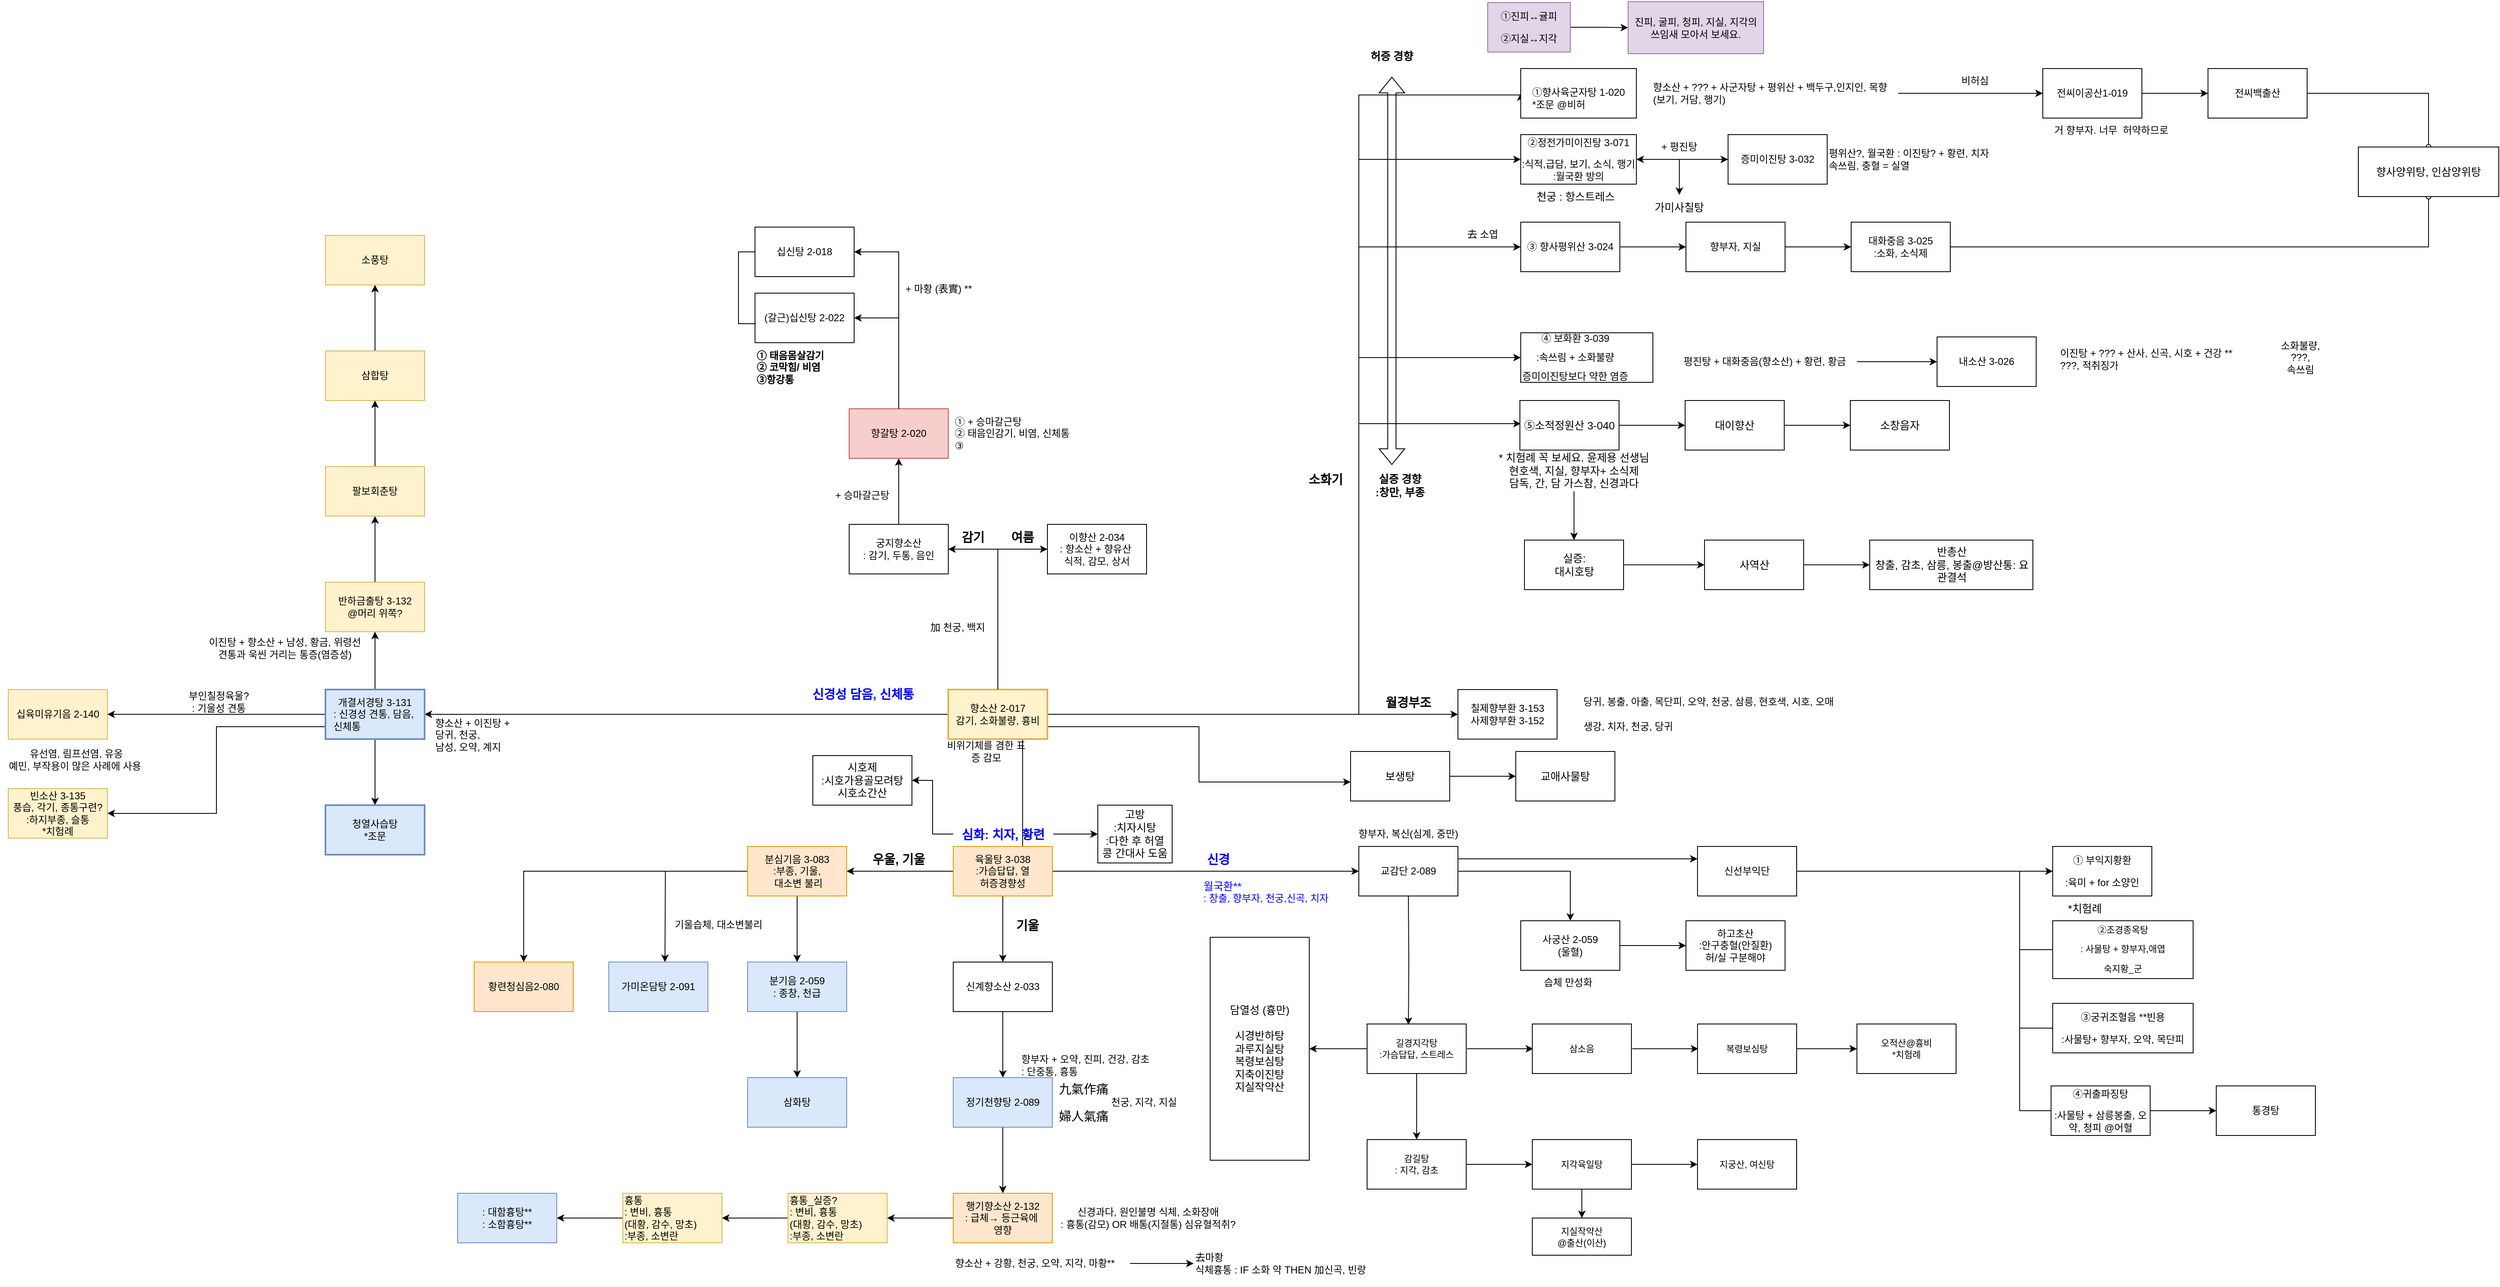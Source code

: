 <mxfile version="21.6.5" type="device">
  <diagram name="페이지-1" id="_5OflvoEEPCfNNY2wzV2">
    <mxGraphModel dx="3088" dy="1951" grid="1" gridSize="10" guides="1" tooltips="1" connect="1" arrows="1" fold="1" page="1" pageScale="1" pageWidth="827" pageHeight="1169" math="0" shadow="0">
      <root>
        <mxCell id="0" />
        <mxCell id="1" parent="0" />
        <mxCell id="0qQAYpP3KVAneEx59sd1-5" style="edgeStyle=orthogonalEdgeStyle;rounded=0;orthogonalLoop=1;jettySize=auto;html=1;entryX=1;entryY=0.5;entryDx=0;entryDy=0;" parent="1" source="0qQAYpP3KVAneEx59sd1-1" target="0qQAYpP3KVAneEx59sd1-2" edge="1">
          <mxGeometry relative="1" as="geometry" />
        </mxCell>
        <mxCell id="0qQAYpP3KVAneEx59sd1-28" style="edgeStyle=orthogonalEdgeStyle;rounded=0;orthogonalLoop=1;jettySize=auto;html=1;entryX=0;entryY=0.5;entryDx=0;entryDy=0;" parent="1" source="0qQAYpP3KVAneEx59sd1-1" target="4ovjFaTYSwnEynzdkDj6-17" edge="1">
          <mxGeometry relative="1" as="geometry">
            <Array as="points">
              <mxPoint x="640" y="510" />
              <mxPoint x="640" y="-240" />
              <mxPoint x="836" y="-240" />
            </Array>
            <mxPoint x="680" y="-50" as="targetPoint" />
          </mxGeometry>
        </mxCell>
        <mxCell id="0qQAYpP3KVAneEx59sd1-60" style="edgeStyle=orthogonalEdgeStyle;rounded=0;orthogonalLoop=1;jettySize=auto;html=1;exitX=0.75;exitY=1;exitDx=0;exitDy=0;entryX=0;entryY=0.5;entryDx=0;entryDy=0;" parent="1" source="0qQAYpP3KVAneEx59sd1-1" target="0qQAYpP3KVAneEx59sd1-59" edge="1">
          <mxGeometry relative="1" as="geometry" />
        </mxCell>
        <mxCell id="0qQAYpP3KVAneEx59sd1-108" value="" style="edgeStyle=orthogonalEdgeStyle;rounded=0;orthogonalLoop=1;jettySize=auto;html=1;" parent="1" source="0qQAYpP3KVAneEx59sd1-1" target="0qQAYpP3KVAneEx59sd1-107" edge="1">
          <mxGeometry relative="1" as="geometry" />
        </mxCell>
        <mxCell id="4ovjFaTYSwnEynzdkDj6-115" style="edgeStyle=orthogonalEdgeStyle;rounded=0;orthogonalLoop=1;jettySize=auto;html=1;exitX=1;exitY=0.75;exitDx=0;exitDy=0;entryX=0;entryY=0.617;entryDx=0;entryDy=0;entryPerimeter=0;fontSize=13;endArrow=classic;endFill=1;" parent="1" source="0qQAYpP3KVAneEx59sd1-1" target="4ovjFaTYSwnEynzdkDj6-114" edge="1">
          <mxGeometry relative="1" as="geometry" />
        </mxCell>
        <mxCell id="0qQAYpP3KVAneEx59sd1-1" value="&lt;div&gt;향소산 2-017&lt;/div&gt;&lt;div&gt;감기, 소화불량, 흉비&lt;br&gt;&lt;/div&gt;" style="rounded=0;whiteSpace=wrap;html=1;strokeWidth=2;fillColor=#fff2cc;strokeColor=#d6b656;" parent="1" vertex="1">
          <mxGeometry x="143" y="480" width="120" height="60" as="geometry" />
        </mxCell>
        <mxCell id="0qQAYpP3KVAneEx59sd1-11" value="" style="edgeStyle=orthogonalEdgeStyle;rounded=0;orthogonalLoop=1;jettySize=auto;html=1;" parent="1" source="0qQAYpP3KVAneEx59sd1-2" target="0qQAYpP3KVAneEx59sd1-10" edge="1">
          <mxGeometry relative="1" as="geometry" />
        </mxCell>
        <mxCell id="0qQAYpP3KVAneEx59sd1-2" value="&lt;div&gt;궁지향소산&lt;/div&gt;&lt;div&gt;: 감기, 두통, 음인&lt;br&gt;&lt;/div&gt;" style="rounded=0;whiteSpace=wrap;html=1;" parent="1" vertex="1">
          <mxGeometry x="23" y="280" width="120" height="60" as="geometry" />
        </mxCell>
        <mxCell id="0qQAYpP3KVAneEx59sd1-3" value="&lt;div&gt;이향산 2-034&lt;/div&gt;&lt;div&gt;: 향소산 + 향유산&amp;nbsp; &lt;br&gt;&lt;/div&gt;&lt;div&gt;식적, 감모, 상서&lt;/div&gt;" style="rounded=0;whiteSpace=wrap;html=1;" parent="1" vertex="1">
          <mxGeometry x="263" y="280" width="120" height="60" as="geometry" />
        </mxCell>
        <mxCell id="0qQAYpP3KVAneEx59sd1-7" value="" style="endArrow=classic;html=1;rounded=0;entryX=0;entryY=0.5;entryDx=0;entryDy=0;exitX=0.5;exitY=0;exitDx=0;exitDy=0;" parent="1" source="0qQAYpP3KVAneEx59sd1-1" edge="1">
          <mxGeometry width="50" height="50" relative="1" as="geometry">
            <mxPoint x="209" y="480" as="sourcePoint" />
            <mxPoint x="263" y="310" as="targetPoint" />
            <Array as="points">
              <mxPoint x="203" y="310" />
            </Array>
          </mxGeometry>
        </mxCell>
        <mxCell id="0qQAYpP3KVAneEx59sd1-9" value="加 천궁, 백지" style="text;html=1;align=center;verticalAlign=middle;resizable=0;points=[];autosize=1;strokeColor=none;fillColor=none;" parent="1" vertex="1">
          <mxGeometry x="109" y="390" width="90" height="30" as="geometry" />
        </mxCell>
        <mxCell id="0qQAYpP3KVAneEx59sd1-16" value="" style="edgeStyle=orthogonalEdgeStyle;rounded=0;orthogonalLoop=1;jettySize=auto;html=1;" parent="1" source="0qQAYpP3KVAneEx59sd1-10" target="0qQAYpP3KVAneEx59sd1-15" edge="1">
          <mxGeometry relative="1" as="geometry">
            <Array as="points">
              <mxPoint x="83" y="-50" />
            </Array>
          </mxGeometry>
        </mxCell>
        <mxCell id="0qQAYpP3KVAneEx59sd1-10" value="&lt;div&gt;향갈탕 2-020&lt;br&gt;&lt;/div&gt;" style="rounded=0;whiteSpace=wrap;html=1;fillColor=#f8cecc;strokeColor=#b85450;" parent="1" vertex="1">
          <mxGeometry x="23" y="140" width="120" height="60" as="geometry" />
        </mxCell>
        <mxCell id="0qQAYpP3KVAneEx59sd1-12" value="+ 승마갈근탕" style="text;html=1;strokeColor=none;fillColor=none;align=center;verticalAlign=middle;whiteSpace=wrap;rounded=0;" parent="1" vertex="1">
          <mxGeometry x="-1" y="230" width="80" height="30" as="geometry" />
        </mxCell>
        <mxCell id="0qQAYpP3KVAneEx59sd1-15" value="십신탕 2-018" style="rounded=0;whiteSpace=wrap;html=1;" parent="1" vertex="1">
          <mxGeometry x="-91" y="-80" width="120" height="60" as="geometry" />
        </mxCell>
        <mxCell id="0qQAYpP3KVAneEx59sd1-17" value="(갈근)십신탕 2-022" style="rounded=0;whiteSpace=wrap;html=1;" parent="1" vertex="1">
          <mxGeometry x="-91" width="120" height="60" as="geometry" />
        </mxCell>
        <mxCell id="0qQAYpP3KVAneEx59sd1-19" value="" style="endArrow=classic;html=1;rounded=0;entryX=1;entryY=0.5;entryDx=0;entryDy=0;exitX=0.5;exitY=0;exitDx=0;exitDy=0;" parent="1" source="0qQAYpP3KVAneEx59sd1-10" target="0qQAYpP3KVAneEx59sd1-17" edge="1">
          <mxGeometry width="50" height="50" relative="1" as="geometry">
            <mxPoint x="79" y="30" as="sourcePoint" />
            <mxPoint x="129" y="60" as="targetPoint" />
            <Array as="points">
              <mxPoint x="83" y="30" />
            </Array>
          </mxGeometry>
        </mxCell>
        <mxCell id="0qQAYpP3KVAneEx59sd1-20" value="+ 마황 (表實) **" style="text;html=1;strokeColor=none;fillColor=none;align=center;verticalAlign=middle;whiteSpace=wrap;rounded=0;" parent="1" vertex="1">
          <mxGeometry x="79" y="-20" width="105" height="30" as="geometry" />
        </mxCell>
        <mxCell id="0qQAYpP3KVAneEx59sd1-21" value="&lt;div&gt;① 태음몸살감기&lt;/div&gt;&lt;div&gt;② 코막힘/ 비염&lt;/div&gt;&lt;div&gt;③항강통&lt;br&gt;&lt;/div&gt;" style="text;html=1;strokeColor=none;fillColor=none;align=left;verticalAlign=middle;whiteSpace=wrap;rounded=0;fontStyle=1" parent="1" vertex="1">
          <mxGeometry x="-91" y="50" width="180" height="80" as="geometry" />
        </mxCell>
        <mxCell id="0qQAYpP3KVAneEx59sd1-22" value="" style="endArrow=none;html=1;rounded=0;entryX=0;entryY=0.5;entryDx=0;entryDy=0;exitX=0.008;exitY=0.617;exitDx=0;exitDy=0;exitPerimeter=0;" parent="1" source="0qQAYpP3KVAneEx59sd1-17" target="0qQAYpP3KVAneEx59sd1-15" edge="1">
          <mxGeometry width="50" height="50" relative="1" as="geometry">
            <mxPoint x="-121" y="90" as="sourcePoint" />
            <mxPoint x="-71" y="40" as="targetPoint" />
            <Array as="points">
              <mxPoint x="-111" y="37" />
              <mxPoint x="-111" y="-10" />
              <mxPoint x="-111" y="-50" />
            </Array>
          </mxGeometry>
        </mxCell>
        <mxCell id="0qQAYpP3KVAneEx59sd1-24" value="&lt;div&gt;① + 승마갈근탕&lt;br&gt;&lt;/div&gt;&lt;div&gt;② 태음인감기, 비염, 신체통&lt;br&gt;&lt;/div&gt;&lt;div&gt;③&lt;br&gt;&lt;/div&gt;" style="text;html=1;strokeColor=none;fillColor=none;align=left;verticalAlign=middle;whiteSpace=wrap;rounded=0;" parent="1" vertex="1">
          <mxGeometry x="149" y="155" width="171" height="30" as="geometry" />
        </mxCell>
        <mxCell id="0qQAYpP3KVAneEx59sd1-32" value="" style="edgeStyle=orthogonalEdgeStyle;rounded=0;orthogonalLoop=1;jettySize=auto;html=1;startArrow=classic;startFill=1;" parent="1" source="0qQAYpP3KVAneEx59sd1-26" target="0qQAYpP3KVAneEx59sd1-31" edge="1">
          <mxGeometry relative="1" as="geometry" />
        </mxCell>
        <mxCell id="0qQAYpP3KVAneEx59sd1-26" value="&lt;p&gt;②정전가미이진탕 3-071&lt;/p&gt;&lt;p&gt;:식적,급담, 보기, 소식, 행기 :월국환 방의&lt;br&gt;&lt;/p&gt;" style="rounded=0;whiteSpace=wrap;html=1;" parent="1" vertex="1">
          <mxGeometry x="836" y="-192" width="140" height="60" as="geometry" />
        </mxCell>
        <mxCell id="4ovjFaTYSwnEynzdkDj6-31" value="" style="edgeStyle=orthogonalEdgeStyle;rounded=0;orthogonalLoop=1;jettySize=auto;html=1;fontSize=13;" parent="1" source="0qQAYpP3KVAneEx59sd1-27" target="4ovjFaTYSwnEynzdkDj6-30" edge="1">
          <mxGeometry relative="1" as="geometry" />
        </mxCell>
        <mxCell id="0qQAYpP3KVAneEx59sd1-27" value="③&lt;span&gt;&amp;nbsp;향사평위산 3-024&lt;/span&gt;" style="rounded=0;whiteSpace=wrap;html=1;" parent="1" vertex="1">
          <mxGeometry x="836" y="-86" width="120" height="60" as="geometry" />
        </mxCell>
        <mxCell id="0qQAYpP3KVAneEx59sd1-29" value="&lt;p style=&quot;font-size: 12px; line-height: 90%;&quot; align=&quot;center&quot;&gt;&lt;font style=&quot;font-size: 12px;&quot;&gt;④ 보화환 3-039&lt;/font&gt;&lt;/p&gt;&lt;p style=&quot;line-height: 90%; font-size: 12px;&quot; align=&quot;center&quot;&gt;&lt;font style=&quot;font-size: 12px;&quot;&gt;:속쓰림 + 소화불량&lt;/font&gt;&lt;/p&gt;&lt;p style=&quot;font-size: 12px; line-height: 90%;&quot; align=&quot;center&quot;&gt;&lt;font style=&quot;font-size: 12px;&quot;&gt;증미이진탕보다 약한 염증&lt;font style=&quot;font-size: 12px;&quot;&gt;&lt;font style=&quot;font-size: 12px;&quot;&gt;&lt;br&gt;&lt;/font&gt;&lt;/font&gt;&lt;/font&gt;&lt;/p&gt;" style="rounded=0;whiteSpace=wrap;html=1;align=left;fontSize=11;verticalAlign=middle;" parent="1" vertex="1">
          <mxGeometry x="836" y="48" width="160" height="60" as="geometry" />
        </mxCell>
        <mxCell id="4ovjFaTYSwnEynzdkDj6-21" value="" style="edgeStyle=orthogonalEdgeStyle;rounded=0;orthogonalLoop=1;jettySize=auto;html=1;" parent="1" source="0qQAYpP3KVAneEx59sd1-30" target="4ovjFaTYSwnEynzdkDj6-20" edge="1">
          <mxGeometry relative="1" as="geometry" />
        </mxCell>
        <mxCell id="0qQAYpP3KVAneEx59sd1-30" value="&lt;div&gt;향소산 + ??? + 사군자탕 + 평위산 + 백두구,인지인, 목향&lt;/div&gt;&lt;div align=&quot;left&quot;&gt;(보기, 거담, 행기)&lt;br&gt;&lt;/div&gt;" style="text;html=1;strokeColor=none;fillColor=none;align=center;verticalAlign=middle;whiteSpace=wrap;rounded=0;" parent="1" vertex="1">
          <mxGeometry x="983" y="-257" width="310" height="30" as="geometry" />
        </mxCell>
        <mxCell id="0qQAYpP3KVAneEx59sd1-31" value="증미이진탕 3-032" style="rounded=0;whiteSpace=wrap;html=1;" parent="1" vertex="1">
          <mxGeometry x="1087" y="-192" width="120" height="60" as="geometry" />
        </mxCell>
        <mxCell id="4ovjFaTYSwnEynzdkDj6-42" value="" style="edgeStyle=orthogonalEdgeStyle;rounded=0;orthogonalLoop=1;jettySize=auto;html=1;fontSize=13;endArrow=classic;endFill=1;" parent="1" source="0qQAYpP3KVAneEx59sd1-33" target="4ovjFaTYSwnEynzdkDj6-39" edge="1">
          <mxGeometry relative="1" as="geometry" />
        </mxCell>
        <mxCell id="0qQAYpP3KVAneEx59sd1-33" value="+ 평진탕" style="text;html=1;strokeColor=none;fillColor=none;align=center;verticalAlign=middle;whiteSpace=wrap;rounded=0;" parent="1" vertex="1">
          <mxGeometry x="998" y="-192" width="60" height="30" as="geometry" />
        </mxCell>
        <mxCell id="0qQAYpP3KVAneEx59sd1-34" value="&lt;div&gt;평위산?, 월국환 : 이진탕? + 황련, 치자&lt;br&gt;&lt;/div&gt;&lt;div&gt;속쓰림, 충혈 = 실열&lt;br&gt;&lt;/div&gt;" style="text;html=1;strokeColor=none;fillColor=none;align=left;verticalAlign=middle;whiteSpace=wrap;rounded=0;" parent="1" vertex="1">
          <mxGeometry x="1207" y="-177" width="210" height="30" as="geometry" />
        </mxCell>
        <mxCell id="4ovjFaTYSwnEynzdkDj6-46" value="" style="edgeStyle=orthogonalEdgeStyle;rounded=0;orthogonalLoop=1;jettySize=auto;html=1;fontSize=13;endArrow=classic;endFill=1;" parent="1" source="0qQAYpP3KVAneEx59sd1-36" target="4ovjFaTYSwnEynzdkDj6-44" edge="1">
          <mxGeometry relative="1" as="geometry" />
        </mxCell>
        <mxCell id="0qQAYpP3KVAneEx59sd1-36" value="평진탕 + 대화중음(향소산) + 황련, 황금 " style="text;html=1;strokeColor=none;fillColor=none;align=center;verticalAlign=middle;whiteSpace=wrap;rounded=0;" parent="1" vertex="1">
          <mxGeometry x="1020" y="68" width="223" height="30" as="geometry" />
        </mxCell>
        <mxCell id="0qQAYpP3KVAneEx59sd1-39" value="&lt;div&gt;소화불량,&lt;/div&gt;&lt;div&gt;???,&lt;/div&gt;&lt;div&gt;속쓰림&lt;br&gt;&lt;/div&gt;" style="text;html=1;strokeColor=none;fillColor=none;align=center;verticalAlign=middle;whiteSpace=wrap;rounded=0;" parent="1" vertex="1">
          <mxGeometry x="1730" y="25" width="100" height="105" as="geometry" />
        </mxCell>
        <mxCell id="0qQAYpP3KVAneEx59sd1-40" value="去 소엽" style="text;html=1;strokeColor=none;fillColor=none;align=center;verticalAlign=middle;whiteSpace=wrap;rounded=0;" parent="1" vertex="1">
          <mxGeometry x="760" y="-86" width="60" height="30" as="geometry" />
        </mxCell>
        <mxCell id="4ovjFaTYSwnEynzdkDj6-29" value="" style="edgeStyle=orthogonalEdgeStyle;rounded=0;orthogonalLoop=1;jettySize=auto;html=1;fontSize=13;" parent="1" source="0qQAYpP3KVAneEx59sd1-42" target="4ovjFaTYSwnEynzdkDj6-28" edge="1">
          <mxGeometry relative="1" as="geometry" />
        </mxCell>
        <mxCell id="0qQAYpP3KVAneEx59sd1-42" value="&lt;p&gt;①진피↔귤피&lt;/p&gt;&lt;p&gt;②지실↔지각&lt;/p&gt;" style="rounded=0;whiteSpace=wrap;html=1;align=center;fillColor=#e1d5e7;strokeColor=#9673a6;" parent="1" vertex="1">
          <mxGeometry x="796" y="-352" width="100" height="60" as="geometry" />
        </mxCell>
        <mxCell id="0qQAYpP3KVAneEx59sd1-43" value="&lt;font style=&quot;font-size: 15px;&quot;&gt;&lt;b&gt;소화기&lt;/b&gt;&lt;/font&gt;" style="text;html=1;strokeColor=none;fillColor=none;align=center;verticalAlign=middle;whiteSpace=wrap;rounded=0;" parent="1" vertex="1">
          <mxGeometry x="570" y="210" width="60" height="30" as="geometry" />
        </mxCell>
        <mxCell id="0qQAYpP3KVAneEx59sd1-48" value="&lt;div&gt;칠제향부환 3-153&lt;/div&gt;&lt;div&gt;사제향부환 3-152&lt;br&gt;&lt;/div&gt;" style="rounded=0;whiteSpace=wrap;html=1;" parent="1" vertex="1">
          <mxGeometry x="760" y="480" width="120" height="60" as="geometry" />
        </mxCell>
        <mxCell id="0qQAYpP3KVAneEx59sd1-50" value="" style="endArrow=classic;html=1;rounded=0;entryX=0;entryY=0.5;entryDx=0;entryDy=0;" parent="1" target="0qQAYpP3KVAneEx59sd1-48" edge="1">
          <mxGeometry width="50" height="50" relative="1" as="geometry">
            <mxPoint x="640" y="510" as="sourcePoint" />
            <mxPoint x="690" y="460" as="targetPoint" />
          </mxGeometry>
        </mxCell>
        <mxCell id="0qQAYpP3KVAneEx59sd1-51" value="&lt;font style=&quot;font-size: 15px;&quot;&gt;&lt;b&gt;월경부조&lt;/b&gt;&lt;/font&gt;" style="text;html=1;strokeColor=none;fillColor=none;align=center;verticalAlign=middle;whiteSpace=wrap;rounded=0;" parent="1" vertex="1">
          <mxGeometry x="660" y="480" width="80" height="30" as="geometry" />
        </mxCell>
        <mxCell id="0qQAYpP3KVAneEx59sd1-52" value="" style="endArrow=classic;html=1;rounded=0;entryX=0;entryY=0.5;entryDx=0;entryDy=0;exitX=1;exitY=1;exitDx=0;exitDy=0;" parent="1" target="0qQAYpP3KVAneEx59sd1-26" edge="1">
          <mxGeometry width="50" height="50" relative="1" as="geometry">
            <mxPoint x="640" y="-162" as="sourcePoint" />
            <mxPoint x="846" y="-212" as="targetPoint" />
          </mxGeometry>
        </mxCell>
        <mxCell id="0qQAYpP3KVAneEx59sd1-53" value="" style="endArrow=classic;html=1;rounded=0;entryX=0;entryY=0.5;entryDx=0;entryDy=0;" parent="1" target="0qQAYpP3KVAneEx59sd1-27" edge="1">
          <mxGeometry width="50" height="50" relative="1" as="geometry">
            <mxPoint x="640" y="-56" as="sourcePoint" />
            <mxPoint x="846" y="-152" as="targetPoint" />
          </mxGeometry>
        </mxCell>
        <mxCell id="0qQAYpP3KVAneEx59sd1-54" value="" style="endArrow=classic;html=1;rounded=0;entryX=0;entryY=0.5;entryDx=0;entryDy=0;" parent="1" target="0qQAYpP3KVAneEx59sd1-29" edge="1">
          <mxGeometry width="50" height="50" relative="1" as="geometry">
            <mxPoint x="640" y="78" as="sourcePoint" />
            <mxPoint x="846" y="-72" as="targetPoint" />
            <Array as="points">
              <mxPoint x="816" y="78" />
            </Array>
          </mxGeometry>
        </mxCell>
        <mxCell id="0qQAYpP3KVAneEx59sd1-55" value="" style="endArrow=classic;html=1;rounded=0;entryX=0;entryY=0.5;entryDx=0;entryDy=0;" parent="1" edge="1">
          <mxGeometry width="50" height="50" relative="1" as="geometry">
            <mxPoint x="640" y="158" as="sourcePoint" />
            <mxPoint x="836" y="158" as="targetPoint" />
            <Array as="points" />
          </mxGeometry>
        </mxCell>
        <mxCell id="0qQAYpP3KVAneEx59sd1-56" value="당귀, 봉출, 아출, 목단피, 오약, 천궁, 삼릉, 현호색, 시호, 오매" style="text;html=1;strokeColor=none;fillColor=none;align=left;verticalAlign=middle;whiteSpace=wrap;rounded=0;" parent="1" vertex="1">
          <mxGeometry x="910" y="480" width="330" height="30" as="geometry" />
        </mxCell>
        <mxCell id="0qQAYpP3KVAneEx59sd1-57" value="&lt;font style=&quot;font-size: 15px;&quot;&gt;&lt;b&gt;감기&lt;br&gt;&lt;/b&gt;&lt;/font&gt;" style="text;html=1;strokeColor=none;fillColor=none;align=center;verticalAlign=middle;whiteSpace=wrap;rounded=0;" parent="1" vertex="1">
          <mxGeometry x="143" y="280" width="60" height="30" as="geometry" />
        </mxCell>
        <mxCell id="0qQAYpP3KVAneEx59sd1-58" value="생강, 치자, 천궁, 당귀" style="text;html=1;strokeColor=none;fillColor=none;align=left;verticalAlign=middle;whiteSpace=wrap;rounded=0;" parent="1" vertex="1">
          <mxGeometry x="910" y="510" width="210" height="30" as="geometry" />
        </mxCell>
        <mxCell id="0qQAYpP3KVAneEx59sd1-63" value="" style="edgeStyle=orthogonalEdgeStyle;rounded=0;orthogonalLoop=1;jettySize=auto;html=1;" parent="1" source="0qQAYpP3KVAneEx59sd1-59" target="0qQAYpP3KVAneEx59sd1-62" edge="1">
          <mxGeometry relative="1" as="geometry" />
        </mxCell>
        <mxCell id="4ovjFaTYSwnEynzdkDj6-58" style="edgeStyle=orthogonalEdgeStyle;rounded=0;orthogonalLoop=1;jettySize=auto;html=1;exitX=1;exitY=0.25;exitDx=0;exitDy=0;entryX=0;entryY=0.25;entryDx=0;entryDy=0;fontSize=13;endArrow=classic;endFill=1;" parent="1" source="0qQAYpP3KVAneEx59sd1-59" target="4ovjFaTYSwnEynzdkDj6-56" edge="1">
          <mxGeometry relative="1" as="geometry" />
        </mxCell>
        <mxCell id="4ovjFaTYSwnEynzdkDj6-87" style="edgeStyle=orthogonalEdgeStyle;rounded=0;orthogonalLoop=1;jettySize=auto;html=1;entryX=0.417;entryY=0.017;entryDx=0;entryDy=0;entryPerimeter=0;fontSize=11;endArrow=classic;endFill=1;" parent="1" target="4ovjFaTYSwnEynzdkDj6-81" edge="1">
          <mxGeometry relative="1" as="geometry">
            <mxPoint x="699.96" y="729" as="sourcePoint" />
            <mxPoint x="699.96" y="888.98" as="targetPoint" />
          </mxGeometry>
        </mxCell>
        <mxCell id="0qQAYpP3KVAneEx59sd1-59" value="교감단 2-089" style="rounded=0;whiteSpace=wrap;html=1;" parent="1" vertex="1">
          <mxGeometry x="640" y="670" width="120" height="60" as="geometry" />
        </mxCell>
        <mxCell id="4ovjFaTYSwnEynzdkDj6-79" value="" style="edgeStyle=orthogonalEdgeStyle;rounded=0;orthogonalLoop=1;jettySize=auto;html=1;fontSize=11;endArrow=classic;endFill=1;" parent="1" source="0qQAYpP3KVAneEx59sd1-62" target="4ovjFaTYSwnEynzdkDj6-78" edge="1">
          <mxGeometry relative="1" as="geometry" />
        </mxCell>
        <mxCell id="0qQAYpP3KVAneEx59sd1-62" value="&lt;div&gt;사궁산 2-059&lt;/div&gt;&lt;div&gt;(울혈)&lt;br&gt;&lt;/div&gt;" style="rounded=0;whiteSpace=wrap;html=1;" parent="1" vertex="1">
          <mxGeometry x="836" y="760" width="120" height="60" as="geometry" />
        </mxCell>
        <mxCell id="0qQAYpP3KVAneEx59sd1-64" value="향부자, 복신(심계, 중만)" style="text;html=1;strokeColor=none;fillColor=none;align=center;verticalAlign=middle;whiteSpace=wrap;rounded=0;" parent="1" vertex="1">
          <mxGeometry x="620" y="640" width="160" height="30" as="geometry" />
        </mxCell>
        <mxCell id="0qQAYpP3KVAneEx59sd1-65" value="습체 만성화" style="text;html=1;strokeColor=none;fillColor=none;align=center;verticalAlign=middle;whiteSpace=wrap;rounded=0;" parent="1" vertex="1">
          <mxGeometry x="831" y="820" width="125" height="30" as="geometry" />
        </mxCell>
        <mxCell id="0qQAYpP3KVAneEx59sd1-66" value="비위기체를 겸한 표증 감모" style="text;html=1;strokeColor=none;fillColor=none;align=center;verticalAlign=middle;whiteSpace=wrap;rounded=0;" parent="1" vertex="1">
          <mxGeometry x="139" y="540" width="100" height="30" as="geometry" />
        </mxCell>
        <mxCell id="0qQAYpP3KVAneEx59sd1-72" value="" style="edgeStyle=orthogonalEdgeStyle;rounded=0;orthogonalLoop=1;jettySize=auto;html=1;" parent="1" source="0qQAYpP3KVAneEx59sd1-67" target="0qQAYpP3KVAneEx59sd1-71" edge="1">
          <mxGeometry relative="1" as="geometry" />
        </mxCell>
        <mxCell id="0qQAYpP3KVAneEx59sd1-92" value="" style="edgeStyle=orthogonalEdgeStyle;rounded=0;orthogonalLoop=1;jettySize=auto;html=1;" parent="1" source="0qQAYpP3KVAneEx59sd1-67" target="0qQAYpP3KVAneEx59sd1-91" edge="1">
          <mxGeometry relative="1" as="geometry" />
        </mxCell>
        <mxCell id="0qQAYpP3KVAneEx59sd1-67" value="육울탕 3-038&lt;br&gt;:가슴답답, 열&lt;br&gt;허증경향성" style="rounded=0;whiteSpace=wrap;html=1;fillColor=#ffe6cc;strokeColor=#d79b00;" parent="1" vertex="1">
          <mxGeometry x="149" y="670" width="120" height="60" as="geometry" />
        </mxCell>
        <mxCell id="0qQAYpP3KVAneEx59sd1-68" value="&lt;span style=&quot;font-size: 15px&quot;&gt;&lt;b&gt;신경&lt;/b&gt;&lt;/span&gt;" style="text;html=1;strokeColor=none;fillColor=none;align=center;verticalAlign=middle;whiteSpace=wrap;rounded=0;fontColor=#0000ff;" parent="1" vertex="1">
          <mxGeometry x="420" y="670" width="100" height="30" as="geometry" />
        </mxCell>
        <mxCell id="0qQAYpP3KVAneEx59sd1-69" value="&lt;div style=&quot;font-size: 13px;&quot;&gt;월국환**&lt;/div&gt;&lt;div&gt;: 창출, 향부자, 천궁,신곡, 치자&lt;br&gt;&lt;/div&gt;" style="text;html=1;strokeColor=none;fillColor=none;align=left;verticalAlign=middle;whiteSpace=wrap;rounded=0;fontColor=#0000ff;" parent="1" vertex="1">
          <mxGeometry x="450" y="710" width="180" height="30" as="geometry" />
        </mxCell>
        <mxCell id="0qQAYpP3KVAneEx59sd1-74" value="" style="edgeStyle=orthogonalEdgeStyle;rounded=0;orthogonalLoop=1;jettySize=auto;html=1;" parent="1" source="0qQAYpP3KVAneEx59sd1-71" target="0qQAYpP3KVAneEx59sd1-73" edge="1">
          <mxGeometry relative="1" as="geometry" />
        </mxCell>
        <mxCell id="0qQAYpP3KVAneEx59sd1-71" value="신계향소산 2-033" style="rounded=0;whiteSpace=wrap;html=1;" parent="1" vertex="1">
          <mxGeometry x="149" y="810" width="120" height="60" as="geometry" />
        </mxCell>
        <mxCell id="0qQAYpP3KVAneEx59sd1-76" value="" style="edgeStyle=orthogonalEdgeStyle;rounded=0;orthogonalLoop=1;jettySize=auto;html=1;" parent="1" source="0qQAYpP3KVAneEx59sd1-73" target="0qQAYpP3KVAneEx59sd1-75" edge="1">
          <mxGeometry relative="1" as="geometry" />
        </mxCell>
        <mxCell id="0qQAYpP3KVAneEx59sd1-73" value="정기천향탕 2-089" style="rounded=0;whiteSpace=wrap;html=1;fillColor=#dae8fc;strokeColor=#6c8ebf;" parent="1" vertex="1">
          <mxGeometry x="149" y="950" width="120" height="60" as="geometry" />
        </mxCell>
        <mxCell id="0qQAYpP3KVAneEx59sd1-101" value="" style="edgeStyle=orthogonalEdgeStyle;rounded=0;orthogonalLoop=1;jettySize=auto;html=1;" parent="1" source="0qQAYpP3KVAneEx59sd1-75" target="0qQAYpP3KVAneEx59sd1-100" edge="1">
          <mxGeometry relative="1" as="geometry" />
        </mxCell>
        <mxCell id="0qQAYpP3KVAneEx59sd1-75" value="&lt;div&gt;행기향소산 2-132&lt;/div&gt;&lt;div&gt;: 급체→ 등근육에&amp;nbsp;&lt;/div&gt;&lt;div&gt;영향&lt;br&gt;&lt;/div&gt;" style="rounded=0;whiteSpace=wrap;html=1;fillColor=#ffe6cc;strokeColor=#d79b00;" parent="1" vertex="1">
          <mxGeometry x="149" y="1090" width="120" height="60" as="geometry" />
        </mxCell>
        <mxCell id="0qQAYpP3KVAneEx59sd1-77" value="&lt;div&gt;향부자 + 오약, 진피, 건강, 감초&lt;/div&gt;&lt;div align=&quot;left&quot;&gt;: 단중통, 흉통&lt;br&gt;&lt;/div&gt;" style="text;html=1;strokeColor=none;fillColor=none;align=center;verticalAlign=middle;whiteSpace=wrap;rounded=0;" parent="1" vertex="1">
          <mxGeometry x="209" y="920" width="200" height="30" as="geometry" />
        </mxCell>
        <mxCell id="0qQAYpP3KVAneEx59sd1-78" value="&lt;p style=&quot;font-size: 15px;&quot;&gt;&lt;font style=&quot;font-size: 15px;&quot;&gt;九氣作痛&lt;/font&gt;&lt;/p&gt;&lt;p style=&quot;font-size: 15px;&quot;&gt;&lt;font style=&quot;font-size: 15px;&quot;&gt;婦人氣痛&lt;/font&gt;&lt;/p&gt;" style="text;html=1;strokeColor=none;fillColor=none;align=center;verticalAlign=middle;whiteSpace=wrap;rounded=0;" parent="1" vertex="1">
          <mxGeometry x="237" y="965" width="140" height="30" as="geometry" />
        </mxCell>
        <mxCell id="0qQAYpP3KVAneEx59sd1-81" value="향소산 + 강황, 천궁, 오약, 지각, 마황**" style="text;html=1;strokeColor=none;fillColor=none;align=center;verticalAlign=middle;whiteSpace=wrap;rounded=0;" parent="1" vertex="1">
          <mxGeometry x="133" y="1160" width="230" height="30" as="geometry" />
        </mxCell>
        <mxCell id="0qQAYpP3KVAneEx59sd1-82" value="천궁, 지각, 지실" style="text;html=1;strokeColor=none;fillColor=none;align=center;verticalAlign=middle;whiteSpace=wrap;rounded=0;" parent="1" vertex="1">
          <mxGeometry x="310" y="965" width="140" height="30" as="geometry" />
        </mxCell>
        <mxCell id="0qQAYpP3KVAneEx59sd1-90" value="" style="edgeStyle=orthogonalEdgeStyle;rounded=0;orthogonalLoop=1;jettySize=auto;html=1;exitX=1;exitY=0.5;exitDx=0;exitDy=0;entryX=0;entryY=0.5;entryDx=0;entryDy=0;" parent="1" source="0qQAYpP3KVAneEx59sd1-81" target="0qQAYpP3KVAneEx59sd1-89" edge="1">
          <mxGeometry relative="1" as="geometry">
            <mxPoint x="366.5" y="1174.5" as="sourcePoint" />
            <mxPoint x="420" y="1174.5" as="targetPoint" />
          </mxGeometry>
        </mxCell>
        <mxCell id="0qQAYpP3KVAneEx59sd1-84" value="&lt;div&gt;신경과다, 원인불명 식체, 소화장애&lt;/div&gt;&lt;div&gt;: 흉통(감모) OR 배통(지절통) 심유혈적취?&lt;/div&gt;" style="text;html=1;strokeColor=none;fillColor=none;align=center;verticalAlign=middle;whiteSpace=wrap;rounded=0;" parent="1" vertex="1">
          <mxGeometry x="270" y="1092.5" width="230" height="55" as="geometry" />
        </mxCell>
        <mxCell id="0qQAYpP3KVAneEx59sd1-89" value="&lt;div&gt;去마황&lt;br&gt;&lt;/div&gt;&lt;div&gt;식체흉통 : IF 소화 약 THEN 加신곡, 빈랑&lt;br&gt;&lt;/div&gt;" style="text;html=1;strokeColor=none;fillColor=none;align=left;verticalAlign=middle;whiteSpace=wrap;rounded=0;" parent="1" vertex="1">
          <mxGeometry x="440" y="1147.5" width="230" height="55" as="geometry" />
        </mxCell>
        <mxCell id="0qQAYpP3KVAneEx59sd1-99" value="" style="edgeStyle=orthogonalEdgeStyle;rounded=0;orthogonalLoop=1;jettySize=auto;html=1;" parent="1" source="0qQAYpP3KVAneEx59sd1-91" edge="1">
          <mxGeometry relative="1" as="geometry">
            <mxPoint x="-200" y="810" as="targetPoint" />
          </mxGeometry>
        </mxCell>
        <mxCell id="4ovjFaTYSwnEynzdkDj6-16" value="" style="edgeStyle=orthogonalEdgeStyle;rounded=0;orthogonalLoop=1;jettySize=auto;html=1;" parent="1" source="0qQAYpP3KVAneEx59sd1-91" target="4ovjFaTYSwnEynzdkDj6-15" edge="1">
          <mxGeometry relative="1" as="geometry" />
        </mxCell>
        <mxCell id="OEPkOdysSpmX7XDhRAEk-8" value="" style="edgeStyle=orthogonalEdgeStyle;rounded=0;orthogonalLoop=1;jettySize=auto;html=1;" parent="1" source="0qQAYpP3KVAneEx59sd1-91" target="0qQAYpP3KVAneEx59sd1-95" edge="1">
          <mxGeometry relative="1" as="geometry" />
        </mxCell>
        <mxCell id="0qQAYpP3KVAneEx59sd1-91" value="&lt;div&gt;분심기음 3-083&lt;/div&gt;&lt;div&gt;:부종, 기울,&lt;/div&gt;&lt;div&gt;&amp;nbsp;대소변 불리&lt;br&gt;&lt;/div&gt;" style="rounded=0;whiteSpace=wrap;html=1;fillColor=#ffe6cc;strokeColor=#d79b00;" parent="1" vertex="1">
          <mxGeometry x="-100" y="670" width="120" height="60" as="geometry" />
        </mxCell>
        <mxCell id="0qQAYpP3KVAneEx59sd1-93" value="&lt;b&gt;&lt;font style=&quot;font-size: 15px;&quot;&gt;우울, 기울&lt;/font&gt;&lt;/b&gt;" style="text;html=1;strokeColor=none;fillColor=none;align=center;verticalAlign=middle;whiteSpace=wrap;rounded=0;" parent="1" vertex="1">
          <mxGeometry x="33" y="670" width="100" height="30" as="geometry" />
        </mxCell>
        <mxCell id="0qQAYpP3KVAneEx59sd1-94" value="기울습체, 대소변불리" style="text;html=1;strokeColor=none;fillColor=none;align=center;verticalAlign=middle;whiteSpace=wrap;rounded=0;" parent="1" vertex="1">
          <mxGeometry x="-210" y="750" width="150" height="30" as="geometry" />
        </mxCell>
        <mxCell id="4ovjFaTYSwnEynzdkDj6-12" value="" style="edgeStyle=orthogonalEdgeStyle;rounded=0;orthogonalLoop=1;jettySize=auto;html=1;" parent="1" source="0qQAYpP3KVAneEx59sd1-95" target="4ovjFaTYSwnEynzdkDj6-11" edge="1">
          <mxGeometry relative="1" as="geometry" />
        </mxCell>
        <mxCell id="0qQAYpP3KVAneEx59sd1-95" value="&lt;div&gt;분기음 2-059&lt;/div&gt;&lt;div&gt;: 종창, 천급&lt;br&gt;&lt;/div&gt;" style="text;html=1;strokeColor=#6c8ebf;fillColor=#dae8fc;align=center;verticalAlign=middle;whiteSpace=wrap;rounded=0;" parent="1" vertex="1">
          <mxGeometry x="-100" y="810" width="120" height="60" as="geometry" />
        </mxCell>
        <mxCell id="0qQAYpP3KVAneEx59sd1-98" value="가미온담탕 2-091" style="rounded=0;whiteSpace=wrap;html=1;fillColor=#dae8fc;strokeColor=#6c8ebf;" parent="1" vertex="1">
          <mxGeometry x="-268" y="810" width="120" height="60" as="geometry" />
        </mxCell>
        <mxCell id="0qQAYpP3KVAneEx59sd1-103" value="" style="edgeStyle=orthogonalEdgeStyle;rounded=0;orthogonalLoop=1;jettySize=auto;html=1;" parent="1" source="0qQAYpP3KVAneEx59sd1-100" target="0qQAYpP3KVAneEx59sd1-102" edge="1">
          <mxGeometry relative="1" as="geometry" />
        </mxCell>
        <mxCell id="0qQAYpP3KVAneEx59sd1-100" value="&lt;div&gt;흉통_실증?&lt;/div&gt;&lt;div&gt;: 변비, 흉통&amp;nbsp;&lt;/div&gt;&lt;div&gt;(대황, 감수, 망초)&lt;br&gt;&lt;/div&gt;&lt;div&gt;:부종, 소변란&lt;br&gt;&lt;/div&gt;" style="rounded=0;whiteSpace=wrap;html=1;fillColor=#fff2cc;strokeColor=#d6b656;align=left;" parent="1" vertex="1">
          <mxGeometry x="-51" y="1090" width="120" height="60" as="geometry" />
        </mxCell>
        <mxCell id="0qQAYpP3KVAneEx59sd1-105" value="" style="edgeStyle=orthogonalEdgeStyle;rounded=0;orthogonalLoop=1;jettySize=auto;html=1;" parent="1" source="0qQAYpP3KVAneEx59sd1-102" target="0qQAYpP3KVAneEx59sd1-104" edge="1">
          <mxGeometry relative="1" as="geometry" />
        </mxCell>
        <mxCell id="0qQAYpP3KVAneEx59sd1-102" value="&lt;div&gt;흉통&lt;/div&gt;&lt;div&gt;: 변비, 흉통&amp;nbsp;&lt;/div&gt;&lt;div&gt;(대황, 감수, 망초)&lt;br&gt;&lt;/div&gt;&lt;div&gt;:부종, 소변란&lt;br&gt;&lt;/div&gt;" style="rounded=0;whiteSpace=wrap;html=1;fillColor=#fff2cc;strokeColor=#d6b656;align=left;" parent="1" vertex="1">
          <mxGeometry x="-251" y="1090" width="120" height="60" as="geometry" />
        </mxCell>
        <mxCell id="0qQAYpP3KVAneEx59sd1-104" value="&lt;div&gt;: 대함흉탕**&lt;/div&gt;&lt;div&gt;: 소함흉탕**&lt;br&gt;&lt;/div&gt;" style="rounded=0;whiteSpace=wrap;html=1;fillColor=#dae8fc;strokeColor=#6c8ebf;align=center;" parent="1" vertex="1">
          <mxGeometry x="-451" y="1090" width="120" height="60" as="geometry" />
        </mxCell>
        <mxCell id="0qQAYpP3KVAneEx59sd1-120" value="" style="edgeStyle=orthogonalEdgeStyle;rounded=0;orthogonalLoop=1;jettySize=auto;html=1;" parent="1" source="0qQAYpP3KVAneEx59sd1-107" target="0qQAYpP3KVAneEx59sd1-114" edge="1">
          <mxGeometry relative="1" as="geometry" />
        </mxCell>
        <mxCell id="0qQAYpP3KVAneEx59sd1-121" style="edgeStyle=orthogonalEdgeStyle;rounded=0;orthogonalLoop=1;jettySize=auto;html=1;exitX=0;exitY=0.5;exitDx=0;exitDy=0;entryX=1;entryY=0.5;entryDx=0;entryDy=0;" parent="1" source="0qQAYpP3KVAneEx59sd1-107" target="0qQAYpP3KVAneEx59sd1-111" edge="1">
          <mxGeometry relative="1" as="geometry" />
        </mxCell>
        <mxCell id="0qQAYpP3KVAneEx59sd1-123" style="edgeStyle=orthogonalEdgeStyle;rounded=0;orthogonalLoop=1;jettySize=auto;html=1;exitX=0;exitY=0.75;exitDx=0;exitDy=0;entryX=1;entryY=0.5;entryDx=0;entryDy=0;" parent="1" source="0qQAYpP3KVAneEx59sd1-107" target="0qQAYpP3KVAneEx59sd1-118" edge="1">
          <mxGeometry relative="1" as="geometry">
            <mxPoint x="-745" y="630" as="targetPoint" />
          </mxGeometry>
        </mxCell>
        <mxCell id="4ovjFaTYSwnEynzdkDj6-10" value="" style="edgeStyle=orthogonalEdgeStyle;rounded=0;orthogonalLoop=1;jettySize=auto;html=1;" parent="1" source="0qQAYpP3KVAneEx59sd1-107" target="4ovjFaTYSwnEynzdkDj6-9" edge="1">
          <mxGeometry relative="1" as="geometry" />
        </mxCell>
        <mxCell id="0qQAYpP3KVAneEx59sd1-107" value="&lt;div&gt;개결서경탕 3-131&lt;/div&gt;&lt;div align=&quot;left&quot;&gt;: 신경성 견통, 담음,&amp;nbsp;&lt;/div&gt;&lt;div align=&quot;left&quot;&gt;신체통&lt;br&gt;&lt;/div&gt;" style="rounded=0;whiteSpace=wrap;html=1;strokeWidth=2;fillColor=#dae8fc;strokeColor=#6c8ebf;" parent="1" vertex="1">
          <mxGeometry x="-611" y="480" width="120" height="60" as="geometry" />
        </mxCell>
        <mxCell id="0qQAYpP3KVAneEx59sd1-109" value="&lt;font style=&quot;font-size: 15px;&quot;&gt;신경성 담음, 신체통&lt;/font&gt;" style="text;html=1;strokeColor=none;fillColor=none;align=center;verticalAlign=middle;whiteSpace=wrap;rounded=0;fontColor=#0000FF;fontStyle=1" parent="1" vertex="1">
          <mxGeometry x="-31" y="470" width="142" height="30" as="geometry" />
        </mxCell>
        <mxCell id="0qQAYpP3KVAneEx59sd1-110" value="&lt;div&gt;향소산 + 이진탕 + 당귀, 천궁,&amp;nbsp;&lt;/div&gt;&lt;div&gt;남성, 오약, 계지&lt;/div&gt;" style="text;html=1;strokeColor=none;fillColor=none;align=left;verticalAlign=middle;whiteSpace=wrap;rounded=0;" parent="1" vertex="1">
          <mxGeometry x="-480" y="520" width="95" height="30" as="geometry" />
        </mxCell>
        <mxCell id="0qQAYpP3KVAneEx59sd1-111" value="십육미유기음 2-140" style="rounded=0;whiteSpace=wrap;html=1;fillColor=#fff2cc;strokeColor=#d6b656;" parent="1" vertex="1">
          <mxGeometry x="-995" y="480" width="120" height="60" as="geometry" />
        </mxCell>
        <mxCell id="0qQAYpP3KVAneEx59sd1-113" value="유선염, 림프선염, 유옹&lt;br&gt;예민, 부작용이 많은 사례에 사용&amp;nbsp;" style="text;html=1;strokeColor=none;fillColor=none;align=center;verticalAlign=middle;whiteSpace=wrap;rounded=0;" parent="1" vertex="1">
          <mxGeometry x="-1005" y="550" width="185" height="30" as="geometry" />
        </mxCell>
        <mxCell id="4ovjFaTYSwnEynzdkDj6-2" value="" style="edgeStyle=orthogonalEdgeStyle;rounded=0;orthogonalLoop=1;jettySize=auto;html=1;" parent="1" source="0qQAYpP3KVAneEx59sd1-114" target="4ovjFaTYSwnEynzdkDj6-1" edge="1">
          <mxGeometry relative="1" as="geometry" />
        </mxCell>
        <mxCell id="0qQAYpP3KVAneEx59sd1-114" value="반하금출탕 3-132&lt;br&gt;@머리 위쪽?" style="rounded=0;whiteSpace=wrap;html=1;fillColor=#fff2cc;strokeColor=#d6b656;" parent="1" vertex="1">
          <mxGeometry x="-611" y="350" width="120" height="60" as="geometry" />
        </mxCell>
        <mxCell id="0qQAYpP3KVAneEx59sd1-116" value="&lt;div&gt;이진탕 + 향소산 + 남성, 황금, 위령선&lt;/div&gt;&lt;div&gt;견통과 욱씬 거리는 통증(염증성)&lt;br&gt;&lt;/div&gt;" style="text;html=1;strokeColor=none;fillColor=none;align=center;verticalAlign=middle;whiteSpace=wrap;rounded=0;" parent="1" vertex="1">
          <mxGeometry x="-765" y="410" width="210" height="40" as="geometry" />
        </mxCell>
        <mxCell id="0qQAYpP3KVAneEx59sd1-118" value="&lt;div&gt;빈소산 3-135&lt;/div&gt;&lt;div&gt;풍습, 각기, 종통구련?&lt;/div&gt;&lt;div&gt;:하지부종, 슬통&lt;br&gt;&lt;/div&gt;&lt;div&gt;*치험례&lt;/div&gt;" style="rounded=0;whiteSpace=wrap;html=1;fillColor=#fff2cc;strokeColor=#d6b656;" parent="1" vertex="1">
          <mxGeometry x="-995" y="600" width="120" height="60" as="geometry" />
        </mxCell>
        <mxCell id="0qQAYpP3KVAneEx59sd1-122" value="&lt;div&gt;부인칠정육울?&lt;/div&gt;&lt;div&gt;: 기울성 견통&lt;br&gt;&lt;/div&gt;" style="text;html=1;strokeColor=none;fillColor=none;align=center;verticalAlign=middle;whiteSpace=wrap;rounded=0;" parent="1" vertex="1">
          <mxGeometry x="-785" y="480" width="90" height="30" as="geometry" />
        </mxCell>
        <mxCell id="4ovjFaTYSwnEynzdkDj6-119" value="" style="edgeStyle=orthogonalEdgeStyle;rounded=0;orthogonalLoop=1;jettySize=auto;html=1;fontSize=13;endArrow=classic;endFill=1;" parent="1" source="0qQAYpP3KVAneEx59sd1-124" target="4ovjFaTYSwnEynzdkDj6-118" edge="1">
          <mxGeometry relative="1" as="geometry" />
        </mxCell>
        <mxCell id="4ovjFaTYSwnEynzdkDj6-123" value="" style="edgeStyle=orthogonalEdgeStyle;rounded=0;orthogonalLoop=1;jettySize=auto;html=1;fontSize=13;endArrow=classic;endFill=1;entryX=1;entryY=0.5;entryDx=0;entryDy=0;" parent="1" source="0qQAYpP3KVAneEx59sd1-124" target="4ovjFaTYSwnEynzdkDj6-122" edge="1">
          <mxGeometry relative="1" as="geometry" />
        </mxCell>
        <mxCell id="0qQAYpP3KVAneEx59sd1-124" value="&lt;b&gt;&lt;font style=&quot;font-size: 15px&quot;&gt;심화: 치자, 황련&lt;/font&gt;&lt;/b&gt;" style="text;html=1;strokeColor=none;fillColor=none;align=center;verticalAlign=middle;whiteSpace=wrap;rounded=0;fontColor=#0000ff;" parent="1" vertex="1">
          <mxGeometry x="149" y="640" width="121" height="30" as="geometry" />
        </mxCell>
        <mxCell id="0qQAYpP3KVAneEx59sd1-125" value="&lt;b&gt;&lt;font style=&quot;font-size: 15px;&quot;&gt;기울&lt;/font&gt;&lt;/b&gt;" style="text;html=1;strokeColor=none;fillColor=none;align=center;verticalAlign=middle;whiteSpace=wrap;rounded=0;" parent="1" vertex="1">
          <mxGeometry x="209" y="750" width="60" height="30" as="geometry" />
        </mxCell>
        <mxCell id="XbNrcUxeXuKMsaVlD1t0-1" value="여름" style="text;html=1;strokeColor=none;fillColor=none;align=center;verticalAlign=middle;whiteSpace=wrap;rounded=0;fontSize=15;fontStyle=1" parent="1" vertex="1">
          <mxGeometry x="203" y="280" width="60" height="30" as="geometry" />
        </mxCell>
        <mxCell id="4ovjFaTYSwnEynzdkDj6-4" value="" style="edgeStyle=orthogonalEdgeStyle;rounded=0;orthogonalLoop=1;jettySize=auto;html=1;" parent="1" source="4ovjFaTYSwnEynzdkDj6-1" target="4ovjFaTYSwnEynzdkDj6-3" edge="1">
          <mxGeometry relative="1" as="geometry" />
        </mxCell>
        <mxCell id="4ovjFaTYSwnEynzdkDj6-1" value="팔보회춘탕" style="rounded=0;whiteSpace=wrap;html=1;fillColor=#fff2cc;strokeColor=#d6b656;" parent="1" vertex="1">
          <mxGeometry x="-611" y="210" width="120" height="60" as="geometry" />
        </mxCell>
        <mxCell id="4ovjFaTYSwnEynzdkDj6-6" value="" style="edgeStyle=orthogonalEdgeStyle;rounded=0;orthogonalLoop=1;jettySize=auto;html=1;" parent="1" source="4ovjFaTYSwnEynzdkDj6-3" target="4ovjFaTYSwnEynzdkDj6-5" edge="1">
          <mxGeometry relative="1" as="geometry" />
        </mxCell>
        <mxCell id="4ovjFaTYSwnEynzdkDj6-3" value="삼합탕" style="rounded=0;whiteSpace=wrap;html=1;fillColor=#fff2cc;strokeColor=#d6b656;" parent="1" vertex="1">
          <mxGeometry x="-611" y="70" width="120" height="60" as="geometry" />
        </mxCell>
        <mxCell id="4ovjFaTYSwnEynzdkDj6-5" value="소풍탕" style="rounded=0;whiteSpace=wrap;html=1;fillColor=#fff2cc;strokeColor=#d6b656;" parent="1" vertex="1">
          <mxGeometry x="-611" y="-70" width="120" height="60" as="geometry" />
        </mxCell>
        <mxCell id="4ovjFaTYSwnEynzdkDj6-9" value="&lt;div&gt;청열사습탕&lt;/div&gt;&lt;div&gt;*조문&lt;/div&gt;" style="rounded=0;whiteSpace=wrap;html=1;strokeWidth=2;fillColor=#dae8fc;strokeColor=#6c8ebf;" parent="1" vertex="1">
          <mxGeometry x="-611" y="620" width="120" height="60" as="geometry" />
        </mxCell>
        <mxCell id="4ovjFaTYSwnEynzdkDj6-11" value="&lt;div&gt;삼화탕&lt;/div&gt;" style="text;html=1;strokeColor=#6c8ebf;fillColor=#dae8fc;align=center;verticalAlign=middle;whiteSpace=wrap;rounded=0;" parent="1" vertex="1">
          <mxGeometry x="-100" y="950" width="120" height="60" as="geometry" />
        </mxCell>
        <mxCell id="4ovjFaTYSwnEynzdkDj6-15" value="황련청심음2-080" style="rounded=0;whiteSpace=wrap;html=1;fillColor=#ffe6cc;strokeColor=#d79b00;" parent="1" vertex="1">
          <mxGeometry x="-431" y="810" width="120" height="60" as="geometry" />
        </mxCell>
        <mxCell id="4ovjFaTYSwnEynzdkDj6-17" value="&lt;p&gt;&lt;/p&gt;&lt;div style=&quot;text-align: left&quot;&gt;&lt;span&gt;①&lt;/span&gt;&lt;span&gt;향사육군자탕 1-020&lt;/span&gt;&lt;/div&gt;&lt;div style=&quot;text-align: left&quot;&gt;&lt;span&gt;*조문 @비허&lt;/span&gt;&lt;/div&gt;" style="rounded=0;whiteSpace=wrap;html=1;" parent="1" vertex="1">
          <mxGeometry x="836" y="-272" width="140" height="60" as="geometry" />
        </mxCell>
        <mxCell id="4ovjFaTYSwnEynzdkDj6-19" value="" style="shape=flexArrow;endArrow=classic;startArrow=classic;html=1;rounded=0;" parent="1" edge="1">
          <mxGeometry width="100" height="100" relative="1" as="geometry">
            <mxPoint x="680" y="208" as="sourcePoint" />
            <mxPoint x="680" y="-262" as="targetPoint" />
          </mxGeometry>
        </mxCell>
        <mxCell id="4ovjFaTYSwnEynzdkDj6-24" value="" style="edgeStyle=orthogonalEdgeStyle;rounded=0;orthogonalLoop=1;jettySize=auto;html=1;" parent="1" source="4ovjFaTYSwnEynzdkDj6-20" target="4ovjFaTYSwnEynzdkDj6-23" edge="1">
          <mxGeometry relative="1" as="geometry" />
        </mxCell>
        <mxCell id="4ovjFaTYSwnEynzdkDj6-20" value="전씨이공산1-019" style="whiteSpace=wrap;html=1;" parent="1" vertex="1">
          <mxGeometry x="1468" y="-272" width="120" height="60" as="geometry" />
        </mxCell>
        <mxCell id="4ovjFaTYSwnEynzdkDj6-22" value="비허심" style="text;html=1;strokeColor=none;fillColor=none;align=center;verticalAlign=middle;whiteSpace=wrap;rounded=0;" parent="1" vertex="1">
          <mxGeometry x="1356" y="-272" width="60" height="30" as="geometry" />
        </mxCell>
        <mxCell id="4ovjFaTYSwnEynzdkDj6-35" style="edgeStyle=orthogonalEdgeStyle;rounded=0;orthogonalLoop=1;jettySize=auto;html=1;exitX=1;exitY=0.5;exitDx=0;exitDy=0;entryX=0.5;entryY=0;entryDx=0;entryDy=0;fontSize=13;endArrow=oval;endFill=0;" parent="1" source="4ovjFaTYSwnEynzdkDj6-23" target="4ovjFaTYSwnEynzdkDj6-34" edge="1">
          <mxGeometry relative="1" as="geometry" />
        </mxCell>
        <mxCell id="4ovjFaTYSwnEynzdkDj6-23" value="전씨백출산" style="whiteSpace=wrap;html=1;" parent="1" vertex="1">
          <mxGeometry x="1668" y="-272" width="120" height="60" as="geometry" />
        </mxCell>
        <mxCell id="4ovjFaTYSwnEynzdkDj6-25" value="거 향부자. 너무&amp;nbsp; 허약하므로" style="text;html=1;strokeColor=none;fillColor=none;align=center;verticalAlign=middle;whiteSpace=wrap;rounded=0;" parent="1" vertex="1">
          <mxGeometry x="1466" y="-212" width="170" height="30" as="geometry" />
        </mxCell>
        <mxCell id="4ovjFaTYSwnEynzdkDj6-26" value="허증 경향" style="text;html=1;strokeColor=none;fillColor=none;align=center;verticalAlign=middle;whiteSpace=wrap;rounded=0;fontStyle=1;fontSize=13;" parent="1" vertex="1">
          <mxGeometry x="650" y="-302" width="60" height="30" as="geometry" />
        </mxCell>
        <mxCell id="4ovjFaTYSwnEynzdkDj6-27" value="실증 경향&lt;br&gt;:창만, 부종" style="text;html=1;strokeColor=none;fillColor=none;align=center;verticalAlign=middle;whiteSpace=wrap;rounded=0;fontStyle=1;fontSize=13;" parent="1" vertex="1">
          <mxGeometry x="650" y="218" width="80" height="30" as="geometry" />
        </mxCell>
        <mxCell id="4ovjFaTYSwnEynzdkDj6-28" value="진피, 굴피, 청피, 지실, 지각의 쓰임새 모아서 보세요." style="whiteSpace=wrap;html=1;fillColor=#e1d5e7;strokeColor=#9673a6;rounded=0;" parent="1" vertex="1">
          <mxGeometry x="966" y="-353" width="164" height="63" as="geometry" />
        </mxCell>
        <mxCell id="4ovjFaTYSwnEynzdkDj6-33" value="" style="edgeStyle=orthogonalEdgeStyle;rounded=0;orthogonalLoop=1;jettySize=auto;html=1;fontSize=13;" parent="1" source="4ovjFaTYSwnEynzdkDj6-30" target="4ovjFaTYSwnEynzdkDj6-32" edge="1">
          <mxGeometry relative="1" as="geometry" />
        </mxCell>
        <mxCell id="4ovjFaTYSwnEynzdkDj6-30" value="향부자, 지실" style="rounded=0;whiteSpace=wrap;html=1;" parent="1" vertex="1">
          <mxGeometry x="1036" y="-86" width="120" height="60" as="geometry" />
        </mxCell>
        <mxCell id="4ovjFaTYSwnEynzdkDj6-36" style="edgeStyle=orthogonalEdgeStyle;rounded=0;orthogonalLoop=1;jettySize=auto;html=1;entryX=0.5;entryY=1;entryDx=0;entryDy=0;fontSize=13;endArrow=oval;endFill=0;" parent="1" source="4ovjFaTYSwnEynzdkDj6-32" target="4ovjFaTYSwnEynzdkDj6-34" edge="1">
          <mxGeometry relative="1" as="geometry" />
        </mxCell>
        <mxCell id="4ovjFaTYSwnEynzdkDj6-32" value="대화중음 3-025&lt;br&gt;:소화, 소식제" style="rounded=0;whiteSpace=wrap;html=1;" parent="1" vertex="1">
          <mxGeometry x="1236" y="-86" width="120" height="60" as="geometry" />
        </mxCell>
        <mxCell id="4ovjFaTYSwnEynzdkDj6-34" value="향사양위탕, 인삼양위탕" style="rounded=0;whiteSpace=wrap;html=1;fontSize=13;" parent="1" vertex="1">
          <mxGeometry x="1850" y="-177" width="170" height="60" as="geometry" />
        </mxCell>
        <mxCell id="4ovjFaTYSwnEynzdkDj6-38" value="천궁 : 항스트레스" style="text;html=1;strokeColor=none;fillColor=none;align=center;verticalAlign=middle;whiteSpace=wrap;rounded=0;fontSize=13;" parent="1" vertex="1">
          <mxGeometry x="835" y="-132" width="135" height="30" as="geometry" />
        </mxCell>
        <mxCell id="4ovjFaTYSwnEynzdkDj6-39" value="가미사칠탕" style="text;html=1;strokeColor=none;fillColor=none;align=center;verticalAlign=middle;whiteSpace=wrap;rounded=0;fontSize=13;" parent="1" vertex="1">
          <mxGeometry x="982" y="-119" width="92" height="30" as="geometry" />
        </mxCell>
        <mxCell id="4ovjFaTYSwnEynzdkDj6-44" value="내소산 3-026" style="rounded=0;whiteSpace=wrap;html=1;" parent="1" vertex="1">
          <mxGeometry x="1340" y="53" width="120" height="60" as="geometry" />
        </mxCell>
        <mxCell id="4ovjFaTYSwnEynzdkDj6-45" value="&lt;div&gt;이진탕 + ??? + 산사, 신곡, 시호 + 건강 **&lt;/div&gt;&lt;div&gt;???, 적취징가&lt;br&gt;&lt;/div&gt;" style="text;html=1;strokeColor=none;fillColor=none;align=left;verticalAlign=middle;whiteSpace=wrap;rounded=0;" parent="1" vertex="1">
          <mxGeometry x="1487" y="65" width="260" height="30" as="geometry" />
        </mxCell>
        <mxCell id="OEPkOdysSpmX7XDhRAEk-4" value="" style="edgeStyle=orthogonalEdgeStyle;rounded=0;orthogonalLoop=1;jettySize=auto;html=1;" parent="1" source="4ovjFaTYSwnEynzdkDj6-48" target="OEPkOdysSpmX7XDhRAEk-3" edge="1">
          <mxGeometry relative="1" as="geometry" />
        </mxCell>
        <mxCell id="4ovjFaTYSwnEynzdkDj6-48" value="&lt;p class=&quot;0&quot;&gt;&lt;span style=&quot;letter-spacing: 0pt&quot;&gt;⑤소적정원산 3-040&lt;/span&gt;&lt;/p&gt;" style="rounded=0;whiteSpace=wrap;html=1;fontSize=13;strokeColor=default;" parent="1" vertex="1">
          <mxGeometry x="835" y="130" width="120" height="60" as="geometry" />
        </mxCell>
        <mxCell id="4ovjFaTYSwnEynzdkDj6-51" value="" style="edgeStyle=orthogonalEdgeStyle;rounded=0;orthogonalLoop=1;jettySize=auto;html=1;fontSize=13;endArrow=classic;endFill=1;" parent="1" source="4ovjFaTYSwnEynzdkDj6-49" target="4ovjFaTYSwnEynzdkDj6-50" edge="1">
          <mxGeometry relative="1" as="geometry" />
        </mxCell>
        <mxCell id="4ovjFaTYSwnEynzdkDj6-49" value="* 치험례 꼭 보세요. 윤제용 선생님&lt;br&gt;현호색, 지실, 향부자+ 소식제&lt;br&gt;담독, 간, 담 가스참, 신경과다" style="text;html=1;strokeColor=none;fillColor=none;align=center;verticalAlign=middle;whiteSpace=wrap;rounded=0;fontSize=13;" parent="1" vertex="1">
          <mxGeometry x="801" y="190" width="199" height="50" as="geometry" />
        </mxCell>
        <mxCell id="4ovjFaTYSwnEynzdkDj6-53" value="" style="edgeStyle=orthogonalEdgeStyle;rounded=0;orthogonalLoop=1;jettySize=auto;html=1;fontSize=13;endArrow=classic;endFill=1;" parent="1" source="4ovjFaTYSwnEynzdkDj6-50" target="4ovjFaTYSwnEynzdkDj6-52" edge="1">
          <mxGeometry relative="1" as="geometry" />
        </mxCell>
        <mxCell id="4ovjFaTYSwnEynzdkDj6-50" value="실증:&lt;br&gt;대시호탕" style="whiteSpace=wrap;html=1;fontSize=13;strokeColor=default;" parent="1" vertex="1">
          <mxGeometry x="840.5" y="299" width="120" height="60" as="geometry" />
        </mxCell>
        <mxCell id="4ovjFaTYSwnEynzdkDj6-55" value="" style="edgeStyle=orthogonalEdgeStyle;rounded=0;orthogonalLoop=1;jettySize=auto;html=1;fontSize=13;endArrow=classic;endFill=1;" parent="1" source="4ovjFaTYSwnEynzdkDj6-52" target="4ovjFaTYSwnEynzdkDj6-54" edge="1">
          <mxGeometry relative="1" as="geometry" />
        </mxCell>
        <mxCell id="4ovjFaTYSwnEynzdkDj6-52" value="사역산" style="whiteSpace=wrap;html=1;fontSize=13;strokeColor=default;" parent="1" vertex="1">
          <mxGeometry x="1058.5" y="299" width="120" height="60" as="geometry" />
        </mxCell>
        <mxCell id="4ovjFaTYSwnEynzdkDj6-54" value="반총산&lt;br&gt;창출, 감초, 삼릉, 봉출@방산통: 요관결석" style="whiteSpace=wrap;html=1;fontSize=13;strokeColor=default;" parent="1" vertex="1">
          <mxGeometry x="1258.5" y="299" width="197.5" height="60" as="geometry" />
        </mxCell>
        <mxCell id="4ovjFaTYSwnEynzdkDj6-60" value="" style="edgeStyle=orthogonalEdgeStyle;rounded=0;orthogonalLoop=1;jettySize=auto;html=1;fontSize=13;endArrow=classic;endFill=1;exitX=1;exitY=0.5;exitDx=0;exitDy=0;" parent="1" source="4ovjFaTYSwnEynzdkDj6-56" target="4ovjFaTYSwnEynzdkDj6-59" edge="1">
          <mxGeometry relative="1" as="geometry">
            <mxPoint x="1361" y="700" as="sourcePoint" />
          </mxGeometry>
        </mxCell>
        <mxCell id="4ovjFaTYSwnEynzdkDj6-56" value="&lt;div&gt;신선부익단&lt;/div&gt;" style="rounded=0;whiteSpace=wrap;html=1;" parent="1" vertex="1">
          <mxGeometry x="1050" y="670" width="120" height="60" as="geometry" />
        </mxCell>
        <mxCell id="4ovjFaTYSwnEynzdkDj6-59" value="&lt;p class=&quot;0&quot;&gt;&lt;span style=&quot;letter-spacing: 0pt&quot;&gt;① 부익지황환&lt;/span&gt;&lt;/p&gt;&lt;p class=&quot;0&quot;&gt;&lt;span style=&quot;letter-spacing: 0pt&quot;&gt;:육미 + for 소양인&lt;/span&gt;&lt;/p&gt;" style="rounded=0;whiteSpace=wrap;html=1;" parent="1" vertex="1">
          <mxGeometry x="1480" y="670" width="120" height="60" as="geometry" />
        </mxCell>
        <mxCell id="4ovjFaTYSwnEynzdkDj6-61" value="*치험례" style="text;html=1;strokeColor=none;fillColor=none;align=center;verticalAlign=middle;whiteSpace=wrap;rounded=0;fontSize=13;" parent="1" vertex="1">
          <mxGeometry x="1489" y="730" width="60" height="30" as="geometry" />
        </mxCell>
        <mxCell id="4ovjFaTYSwnEynzdkDj6-63" value="&lt;p class=&quot;0&quot; style=&quot;line-height: 1; font-size: 11px;&quot;&gt;&lt;span style=&quot;letter-spacing: 0pt; font-size: 11px;&quot;&gt;②조경종옥탕&lt;/span&gt;&lt;/p&gt;&lt;p class=&quot;0&quot; style=&quot;font-size: 11px;&quot;&gt;&lt;span style=&quot;letter-spacing: 0pt; font-size: 11px;&quot;&gt;: 사물탕 + 향부자,애엽&lt;/span&gt;&lt;/p&gt;&lt;p class=&quot;0&quot; style=&quot;font-size: 11px;&quot;&gt;&lt;span style=&quot;letter-spacing: 0pt; font-size: 11px;&quot;&gt;숙지황_군&lt;/span&gt;&lt;/p&gt;" style="rounded=0;whiteSpace=wrap;html=1;spacing=0;verticalAlign=middle;fontSize=11;" parent="1" vertex="1">
          <mxGeometry x="1480" y="760" width="170" height="70" as="geometry" />
        </mxCell>
        <mxCell id="4ovjFaTYSwnEynzdkDj6-66" value="&lt;p class=&quot;0&quot;&gt;&lt;span style=&quot;letter-spacing: 0pt&quot;&gt;③궁귀조혈음 **빈용&lt;/span&gt;&lt;/p&gt;&lt;p class=&quot;0&quot;&gt;&lt;span style=&quot;letter-spacing: 0pt&quot;&gt;:사물탕+ 향부자, 오약, 목단피&lt;/span&gt;&lt;/p&gt;" style="rounded=0;whiteSpace=wrap;html=1;" parent="1" vertex="1">
          <mxGeometry x="1480" y="860" width="170" height="60" as="geometry" />
        </mxCell>
        <mxCell id="4ovjFaTYSwnEynzdkDj6-69" style="edgeStyle=orthogonalEdgeStyle;rounded=0;orthogonalLoop=1;jettySize=auto;html=1;exitX=0.5;exitY=1;exitDx=0;exitDy=0;fontSize=11;endArrow=classic;endFill=1;" parent="1" source="4ovjFaTYSwnEynzdkDj6-63" target="4ovjFaTYSwnEynzdkDj6-63" edge="1">
          <mxGeometry relative="1" as="geometry" />
        </mxCell>
        <mxCell id="4ovjFaTYSwnEynzdkDj6-77" value="" style="edgeStyle=orthogonalEdgeStyle;rounded=0;orthogonalLoop=1;jettySize=auto;html=1;fontSize=11;endArrow=classic;endFill=1;" parent="1" source="4ovjFaTYSwnEynzdkDj6-72" target="4ovjFaTYSwnEynzdkDj6-76" edge="1">
          <mxGeometry relative="1" as="geometry" />
        </mxCell>
        <mxCell id="4ovjFaTYSwnEynzdkDj6-72" value="&lt;p class=&quot;0&quot;&gt;&lt;span style=&quot;letter-spacing: 0pt&quot;&gt;④귀출파징탕&lt;/span&gt;&lt;/p&gt;&lt;p class=&quot;0&quot;&gt;&lt;span style=&quot;letter-spacing: 0pt&quot;&gt;:사물탕 + 삼릉봉출, 오약, 청피 @어혈&lt;/span&gt;&lt;/p&gt;" style="rounded=0;whiteSpace=wrap;html=1;" parent="1" vertex="1">
          <mxGeometry x="1478" y="960" width="120" height="60" as="geometry" />
        </mxCell>
        <mxCell id="4ovjFaTYSwnEynzdkDj6-76" value="&lt;p class=&quot;0&quot;&gt;&lt;span style=&quot;letter-spacing: 0pt&quot;&gt;통경탕&lt;/span&gt;&lt;/p&gt;" style="rounded=0;whiteSpace=wrap;html=1;" parent="1" vertex="1">
          <mxGeometry x="1678" y="960" width="120" height="60" as="geometry" />
        </mxCell>
        <mxCell id="4ovjFaTYSwnEynzdkDj6-78" value="&lt;div&gt;하고초산&lt;/div&gt;&lt;div&gt;:안구충혈(안질환)&lt;/div&gt;&lt;div&gt;허/실 구분해야&lt;/div&gt;" style="rounded=0;whiteSpace=wrap;html=1;" parent="1" vertex="1">
          <mxGeometry x="1036" y="760" width="120" height="60" as="geometry" />
        </mxCell>
        <mxCell id="4ovjFaTYSwnEynzdkDj6-84" value="" style="edgeStyle=orthogonalEdgeStyle;rounded=0;orthogonalLoop=1;jettySize=auto;html=1;fontSize=11;endArrow=classic;endFill=1;" parent="1" edge="1">
          <mxGeometry relative="1" as="geometry">
            <mxPoint x="771" y="915" as="sourcePoint" />
            <mxPoint x="851" y="915" as="targetPoint" />
          </mxGeometry>
        </mxCell>
        <mxCell id="4ovjFaTYSwnEynzdkDj6-100" value="" style="edgeStyle=orthogonalEdgeStyle;rounded=0;orthogonalLoop=1;jettySize=auto;html=1;fontSize=11;endArrow=classic;endFill=1;" parent="1" source="4ovjFaTYSwnEynzdkDj6-81" target="4ovjFaTYSwnEynzdkDj6-99" edge="1">
          <mxGeometry relative="1" as="geometry" />
        </mxCell>
        <mxCell id="4ovjFaTYSwnEynzdkDj6-111" value="" style="edgeStyle=orthogonalEdgeStyle;rounded=0;orthogonalLoop=1;jettySize=auto;html=1;fontSize=11;endArrow=classic;endFill=1;" parent="1" source="4ovjFaTYSwnEynzdkDj6-81" target="4ovjFaTYSwnEynzdkDj6-110" edge="1">
          <mxGeometry relative="1" as="geometry" />
        </mxCell>
        <mxCell id="4ovjFaTYSwnEynzdkDj6-81" value="길경지각탕&lt;br&gt;:가슴답답, 스트레스" style="whiteSpace=wrap;html=1;fontSize=11;strokeColor=default;" parent="1" vertex="1">
          <mxGeometry x="650" y="885" width="120" height="60" as="geometry" />
        </mxCell>
        <mxCell id="4ovjFaTYSwnEynzdkDj6-86" value="" style="edgeStyle=orthogonalEdgeStyle;rounded=0;orthogonalLoop=1;jettySize=auto;html=1;fontSize=11;endArrow=classic;endFill=1;" parent="1" edge="1">
          <mxGeometry relative="1" as="geometry">
            <mxPoint x="971" y="915" as="sourcePoint" />
            <mxPoint x="1051" y="915" as="targetPoint" />
          </mxGeometry>
        </mxCell>
        <mxCell id="4ovjFaTYSwnEynzdkDj6-83" value="삼소음" style="whiteSpace=wrap;html=1;fontSize=11;strokeColor=default;" parent="1" vertex="1">
          <mxGeometry x="850" y="885" width="120" height="60" as="geometry" />
        </mxCell>
        <mxCell id="4ovjFaTYSwnEynzdkDj6-89" value="" style="edgeStyle=orthogonalEdgeStyle;rounded=0;orthogonalLoop=1;jettySize=auto;html=1;fontSize=11;endArrow=classic;endFill=1;" parent="1" source="4ovjFaTYSwnEynzdkDj6-85" target="4ovjFaTYSwnEynzdkDj6-88" edge="1">
          <mxGeometry relative="1" as="geometry" />
        </mxCell>
        <mxCell id="4ovjFaTYSwnEynzdkDj6-85" value="복령보심탕" style="whiteSpace=wrap;html=1;fontSize=11;strokeColor=default;" parent="1" vertex="1">
          <mxGeometry x="1050" y="885" width="120" height="60" as="geometry" />
        </mxCell>
        <mxCell id="4ovjFaTYSwnEynzdkDj6-88" value="오적산@흉비&lt;br&gt;*치험례" style="whiteSpace=wrap;html=1;fontSize=11;strokeColor=default;" parent="1" vertex="1">
          <mxGeometry x="1243" y="885" width="120" height="60" as="geometry" />
        </mxCell>
        <mxCell id="4ovjFaTYSwnEynzdkDj6-94" value="" style="endArrow=none;html=1;rounded=0;fontSize=11;entryX=0;entryY=0.5;entryDx=0;entryDy=0;exitX=0;exitY=0.5;exitDx=0;exitDy=0;" parent="1" edge="1">
          <mxGeometry width="50" height="50" relative="1" as="geometry">
            <mxPoint x="1480" y="890" as="sourcePoint" />
            <mxPoint x="1480" y="795" as="targetPoint" />
            <Array as="points">
              <mxPoint x="1440" y="890" />
              <mxPoint x="1440" y="850" />
              <mxPoint x="1440" y="795" />
            </Array>
          </mxGeometry>
        </mxCell>
        <mxCell id="4ovjFaTYSwnEynzdkDj6-96" value="" style="endArrow=none;html=1;rounded=0;fontSize=11;entryX=0;entryY=0.5;entryDx=0;entryDy=0;exitX=0;exitY=0.5;exitDx=0;exitDy=0;" parent="1" source="4ovjFaTYSwnEynzdkDj6-72" target="4ovjFaTYSwnEynzdkDj6-59" edge="1">
          <mxGeometry width="50" height="50" relative="1" as="geometry">
            <mxPoint x="1420" y="760" as="sourcePoint" />
            <mxPoint x="1470" y="710" as="targetPoint" />
            <Array as="points">
              <mxPoint x="1440" y="990" />
              <mxPoint x="1440" y="850" />
              <mxPoint x="1440" y="700" />
            </Array>
          </mxGeometry>
        </mxCell>
        <mxCell id="4ovjFaTYSwnEynzdkDj6-102" value="" style="edgeStyle=orthogonalEdgeStyle;rounded=0;orthogonalLoop=1;jettySize=auto;html=1;fontSize=11;endArrow=classic;endFill=1;" parent="1" source="4ovjFaTYSwnEynzdkDj6-99" target="4ovjFaTYSwnEynzdkDj6-101" edge="1">
          <mxGeometry relative="1" as="geometry" />
        </mxCell>
        <mxCell id="4ovjFaTYSwnEynzdkDj6-99" value="감길탕&lt;br&gt;: 지각, 감초" style="whiteSpace=wrap;html=1;fontSize=11;strokeColor=default;" parent="1" vertex="1">
          <mxGeometry x="650" y="1025" width="120" height="60" as="geometry" />
        </mxCell>
        <mxCell id="4ovjFaTYSwnEynzdkDj6-104" value="" style="edgeStyle=orthogonalEdgeStyle;rounded=0;orthogonalLoop=1;jettySize=auto;html=1;fontSize=11;endArrow=classic;endFill=1;" parent="1" source="4ovjFaTYSwnEynzdkDj6-101" target="4ovjFaTYSwnEynzdkDj6-103" edge="1">
          <mxGeometry relative="1" as="geometry" />
        </mxCell>
        <mxCell id="4ovjFaTYSwnEynzdkDj6-108" value="" style="edgeStyle=orthogonalEdgeStyle;rounded=0;orthogonalLoop=1;jettySize=auto;html=1;fontSize=11;endArrow=classic;endFill=1;" parent="1" source="4ovjFaTYSwnEynzdkDj6-101" target="4ovjFaTYSwnEynzdkDj6-107" edge="1">
          <mxGeometry relative="1" as="geometry" />
        </mxCell>
        <mxCell id="4ovjFaTYSwnEynzdkDj6-101" value="지각육일탕" style="whiteSpace=wrap;html=1;fontSize=11;strokeColor=default;" parent="1" vertex="1">
          <mxGeometry x="850" y="1025" width="120" height="60" as="geometry" />
        </mxCell>
        <mxCell id="4ovjFaTYSwnEynzdkDj6-103" value="지궁산, 여신탕" style="whiteSpace=wrap;html=1;fontSize=11;strokeColor=default;" parent="1" vertex="1">
          <mxGeometry x="1050" y="1025" width="120" height="60" as="geometry" />
        </mxCell>
        <mxCell id="4ovjFaTYSwnEynzdkDj6-107" value="지실작약산&lt;br&gt;@출산(이산)" style="whiteSpace=wrap;html=1;fontSize=11;strokeColor=default;" parent="1" vertex="1">
          <mxGeometry x="850" y="1120" width="120" height="45" as="geometry" />
        </mxCell>
        <mxCell id="4ovjFaTYSwnEynzdkDj6-110" value="&lt;font style=&quot;font-size: 13px&quot;&gt;담열성 (흉만)&lt;br&gt;&lt;br&gt;시경반하탕&lt;br&gt;과루지실탕&lt;br&gt;복령보심탕&lt;br&gt;지축이진탕&lt;br&gt;지실작약산&lt;/font&gt;" style="whiteSpace=wrap;html=1;fontSize=11;strokeColor=default;" parent="1" vertex="1">
          <mxGeometry x="460" y="780" width="120" height="270" as="geometry" />
        </mxCell>
        <mxCell id="4ovjFaTYSwnEynzdkDj6-117" value="" style="edgeStyle=orthogonalEdgeStyle;rounded=0;orthogonalLoop=1;jettySize=auto;html=1;fontSize=13;endArrow=classic;endFill=1;" parent="1" source="4ovjFaTYSwnEynzdkDj6-114" target="4ovjFaTYSwnEynzdkDj6-116" edge="1">
          <mxGeometry relative="1" as="geometry" />
        </mxCell>
        <mxCell id="4ovjFaTYSwnEynzdkDj6-114" value="보생탕" style="rounded=0;whiteSpace=wrap;html=1;fontSize=13;strokeColor=default;" parent="1" vertex="1">
          <mxGeometry x="630" y="555" width="120" height="60" as="geometry" />
        </mxCell>
        <mxCell id="4ovjFaTYSwnEynzdkDj6-116" value="교애사물탕" style="rounded=0;whiteSpace=wrap;html=1;fontSize=13;strokeColor=default;" parent="1" vertex="1">
          <mxGeometry x="830" y="555" width="120" height="60" as="geometry" />
        </mxCell>
        <mxCell id="4ovjFaTYSwnEynzdkDj6-118" value="고방&lt;br&gt;:치자시탕&lt;br&gt;:다한 후 허열&lt;br&gt;콩 간대사 도움" style="whiteSpace=wrap;html=1;fontSize=13;strokeColor=default;" parent="1" vertex="1">
          <mxGeometry x="324" y="620" width="90" height="70" as="geometry" />
        </mxCell>
        <mxCell id="4ovjFaTYSwnEynzdkDj6-122" value="시호제&lt;br&gt;:시호가용골모려탕&lt;br&gt;시호소간산" style="whiteSpace=wrap;html=1;fontSize=13;strokeColor=default;" parent="1" vertex="1">
          <mxGeometry x="-21" y="560" width="120" height="60" as="geometry" />
        </mxCell>
        <mxCell id="OEPkOdysSpmX7XDhRAEk-6" value="" style="edgeStyle=orthogonalEdgeStyle;rounded=0;orthogonalLoop=1;jettySize=auto;html=1;" parent="1" source="OEPkOdysSpmX7XDhRAEk-3" target="OEPkOdysSpmX7XDhRAEk-5" edge="1">
          <mxGeometry relative="1" as="geometry" />
        </mxCell>
        <mxCell id="OEPkOdysSpmX7XDhRAEk-3" value="대이향산" style="rounded=0;whiteSpace=wrap;html=1;fontSize=13;strokeColor=default;" parent="1" vertex="1">
          <mxGeometry x="1035" y="130" width="120" height="60" as="geometry" />
        </mxCell>
        <mxCell id="OEPkOdysSpmX7XDhRAEk-5" value="소창음자" style="rounded=0;whiteSpace=wrap;html=1;fontSize=13;strokeColor=default;" parent="1" vertex="1">
          <mxGeometry x="1235" y="130" width="120" height="60" as="geometry" />
        </mxCell>
      </root>
    </mxGraphModel>
  </diagram>
</mxfile>
